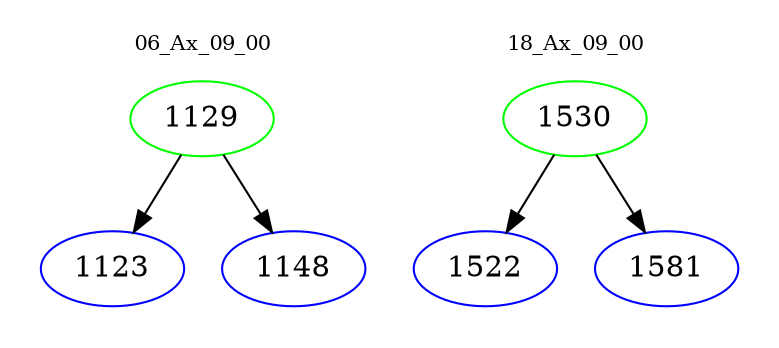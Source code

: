 digraph{
subgraph cluster_0 {
color = white
label = "06_Ax_09_00";
fontsize=10;
T0_1129 [label="1129", color="green"]
T0_1129 -> T0_1123 [color="black"]
T0_1123 [label="1123", color="blue"]
T0_1129 -> T0_1148 [color="black"]
T0_1148 [label="1148", color="blue"]
}
subgraph cluster_1 {
color = white
label = "18_Ax_09_00";
fontsize=10;
T1_1530 [label="1530", color="green"]
T1_1530 -> T1_1522 [color="black"]
T1_1522 [label="1522", color="blue"]
T1_1530 -> T1_1581 [color="black"]
T1_1581 [label="1581", color="blue"]
}
}
